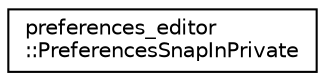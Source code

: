 digraph "Graphical Class Hierarchy"
{
 // LATEX_PDF_SIZE
  edge [fontname="Helvetica",fontsize="10",labelfontname="Helvetica",labelfontsize="10"];
  node [fontname="Helvetica",fontsize="10",shape=record];
  rankdir="LR";
  Node0 [label="preferences_editor\l::PreferencesSnapInPrivate",height=0.2,width=0.4,color="black", fillcolor="white", style="filled",URL="$classpreferences__editor_1_1_preferences_snap_in_private.html",tooltip=" "];
}
